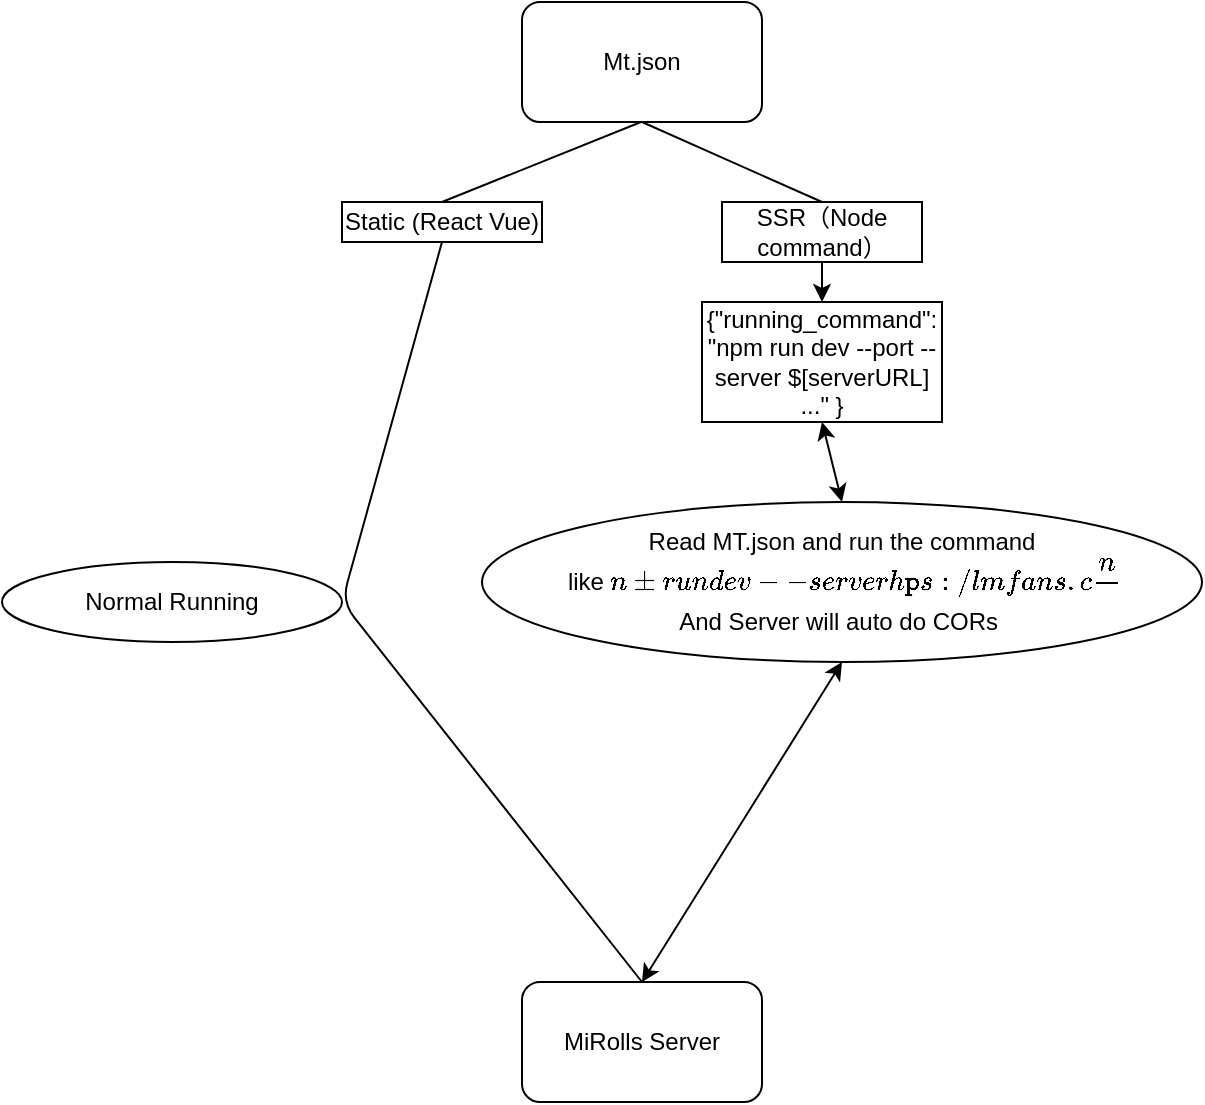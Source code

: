 <mxfile>
    <diagram id="wx68qgyfTbL14rEV4GMy" name="第 1 页">
        <mxGraphModel dx="670" dy="666" grid="1" gridSize="10" guides="1" tooltips="1" connect="1" arrows="1" fold="1" page="1" pageScale="1" pageWidth="827" pageHeight="1169" math="0" shadow="0">
            <root>
                <mxCell id="0"/>
                <mxCell id="1" parent="0"/>
                <mxCell id="2" value="MiRolls Server" style="rounded=1;whiteSpace=wrap;html=1;" vertex="1" parent="1">
                    <mxGeometry x="400" y="580" width="120" height="60" as="geometry"/>
                </mxCell>
                <mxCell id="3" value="Mt.json" style="rounded=1;whiteSpace=wrap;html=1;" vertex="1" parent="1">
                    <mxGeometry x="400" y="90" width="120" height="60" as="geometry"/>
                </mxCell>
                <mxCell id="4" value="" style="endArrow=none;html=1;exitX=0.5;exitY=0;exitDx=0;exitDy=0;" edge="1" parent="1" source="6">
                    <mxGeometry width="50" height="50" relative="1" as="geometry">
                        <mxPoint x="460" y="410" as="sourcePoint"/>
                        <mxPoint x="459.5" y="150" as="targetPoint"/>
                    </mxGeometry>
                </mxCell>
                <mxCell id="5" value="SSR（Node command）" style="rounded=0;whiteSpace=wrap;html=1;" vertex="1" parent="1">
                    <mxGeometry x="500" y="190" width="100" height="30" as="geometry"/>
                </mxCell>
                <mxCell id="6" value="Static (React Vue)" style="rounded=0;whiteSpace=wrap;html=1;" vertex="1" parent="1">
                    <mxGeometry x="310" y="190" width="100" height="20" as="geometry"/>
                </mxCell>
                <mxCell id="10" value="" style="endArrow=none;html=1;exitX=0.5;exitY=0;exitDx=0;exitDy=0;entryX=0.5;entryY=1;entryDx=0;entryDy=0;" edge="1" parent="1" source="5" target="3">
                    <mxGeometry width="50" height="50" relative="1" as="geometry">
                        <mxPoint x="370" y="200" as="sourcePoint"/>
                        <mxPoint x="460" y="160" as="targetPoint"/>
                    </mxGeometry>
                </mxCell>
                <mxCell id="14" value="Normal Running" style="ellipse;whiteSpace=wrap;html=1;" vertex="1" parent="1">
                    <mxGeometry x="140" y="370" width="170" height="40" as="geometry"/>
                </mxCell>
                <mxCell id="15" value="" style="endArrow=none;html=1;entryX=0.5;entryY=1;entryDx=0;entryDy=0;exitX=0.5;exitY=0;exitDx=0;exitDy=0;" edge="1" parent="1" source="2" target="6">
                    <mxGeometry width="50" height="50" relative="1" as="geometry">
                        <mxPoint x="410" y="410" as="sourcePoint"/>
                        <mxPoint x="460" y="360" as="targetPoint"/>
                        <Array as="points">
                            <mxPoint x="310" y="390"/>
                        </Array>
                    </mxGeometry>
                </mxCell>
                <mxCell id="17" value="Read MT.json and run the command&lt;br&gt;&amp;nbsp;like `npm run dev --server https://lmfans.cn/`&lt;br&gt;And Server will auto do CORs&amp;nbsp;" style="ellipse;whiteSpace=wrap;html=1;" vertex="1" parent="1">
                    <mxGeometry x="380" y="340" width="360" height="80" as="geometry"/>
                </mxCell>
                <mxCell id="18" value="{&quot;running_command&quot;:&lt;br&gt;&quot;npm run dev --port --server $[serverURL] ...&quot; }" style="rounded=0;whiteSpace=wrap;html=1;" vertex="1" parent="1">
                    <mxGeometry x="490" y="240" width="120" height="60" as="geometry"/>
                </mxCell>
                <mxCell id="19" value="" style="endArrow=classic;html=1;entryX=0.5;entryY=0;entryDx=0;entryDy=0;exitX=0.5;exitY=1;exitDx=0;exitDy=0;" edge="1" parent="1" source="5" target="18">
                    <mxGeometry width="50" height="50" relative="1" as="geometry">
                        <mxPoint x="410" y="380" as="sourcePoint"/>
                        <mxPoint x="460" y="330" as="targetPoint"/>
                    </mxGeometry>
                </mxCell>
                <mxCell id="22" value="" style="endArrow=classic;startArrow=classic;html=1;entryX=0.5;entryY=1;entryDx=0;entryDy=0;exitX=0.5;exitY=0;exitDx=0;exitDy=0;" edge="1" parent="1" source="17" target="18">
                    <mxGeometry width="50" height="50" relative="1" as="geometry">
                        <mxPoint x="410" y="370" as="sourcePoint"/>
                        <mxPoint x="460" y="320" as="targetPoint"/>
                    </mxGeometry>
                </mxCell>
                <mxCell id="23" value="" style="endArrow=classic;startArrow=classic;html=1;entryX=0.5;entryY=1;entryDx=0;entryDy=0;" edge="1" parent="1" target="17">
                    <mxGeometry width="50" height="50" relative="1" as="geometry">
                        <mxPoint x="460" y="580" as="sourcePoint"/>
                        <mxPoint x="460" y="320" as="targetPoint"/>
                    </mxGeometry>
                </mxCell>
            </root>
        </mxGraphModel>
    </diagram>
</mxfile>